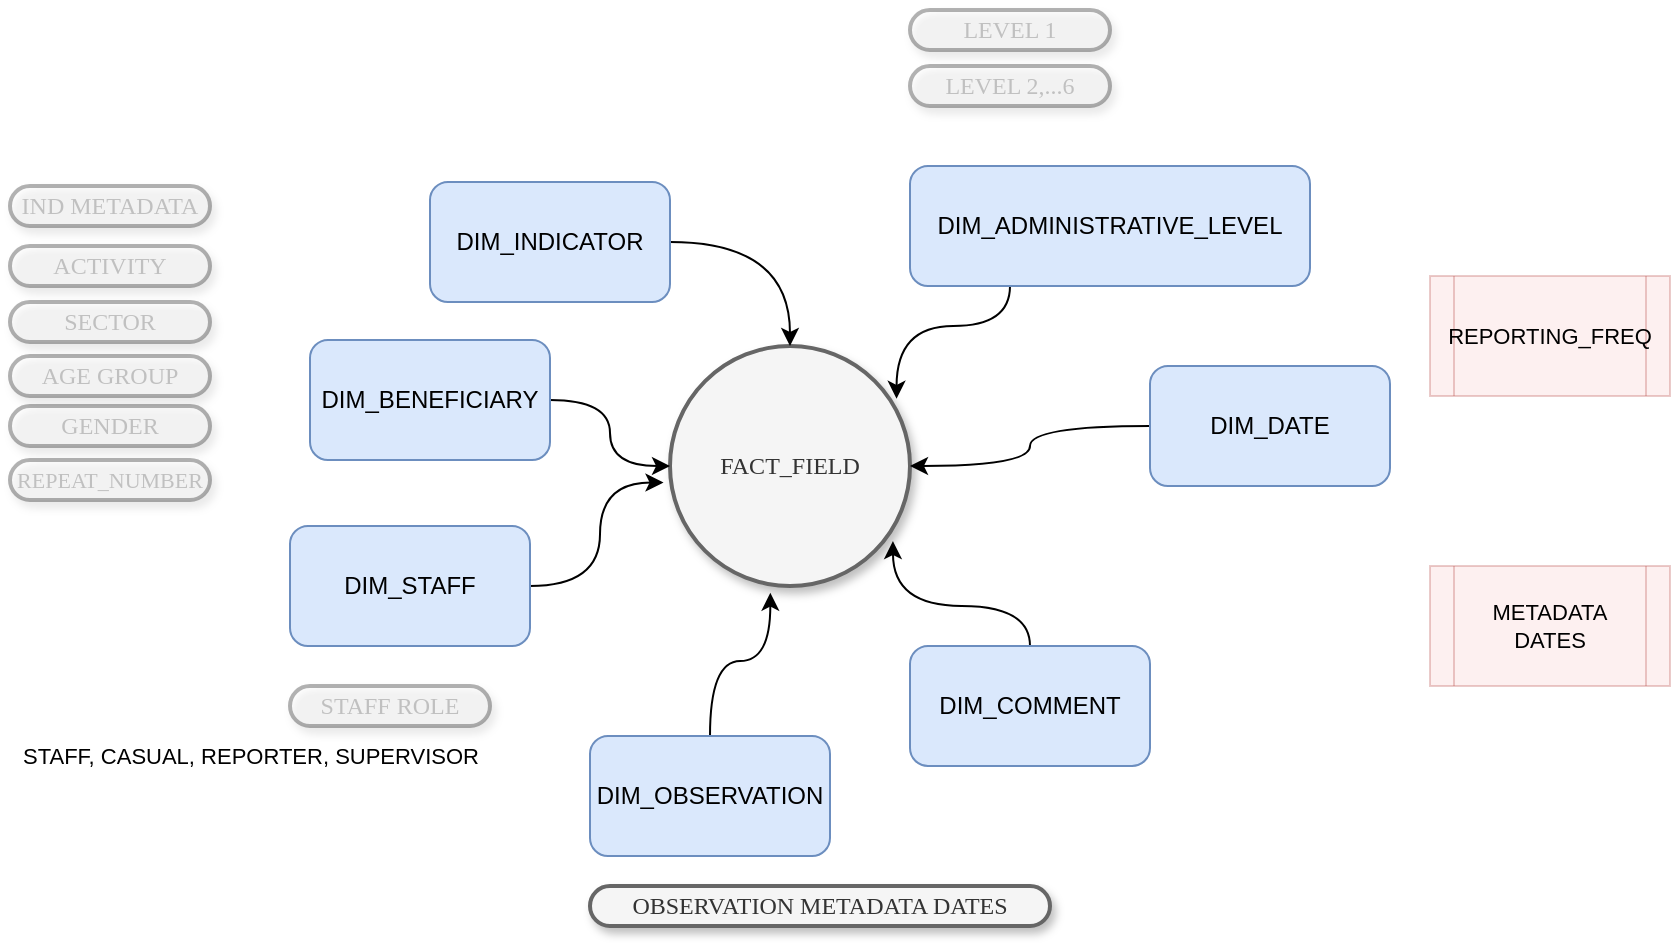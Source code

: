 <mxfile version="16.5.6" type="github">
  <diagram name="Page-1" id="ad52d381-51e7-2e0d-a935-2d0ddd2fd229">
    <mxGraphModel dx="1209" dy="671" grid="1" gridSize="10" guides="1" tooltips="1" connect="1" arrows="1" fold="1" page="1" pageScale="1" pageWidth="1100" pageHeight="850" background="none" math="0" shadow="0">
      <root>
        <mxCell id="0" />
        <mxCell id="1" parent="0" />
        <mxCell id="Bzy22qKtETdh9MJUDQEl-1" value="FACT_FIELD" style="ellipse;whiteSpace=wrap;html=1;rounded=1;shadow=1;comic=0;labelBackgroundColor=none;strokeWidth=2;fontFamily=Verdana;fontSize=12;align=center;fillColor=#f5f5f5;fontColor=#333333;strokeColor=#666666;" vertex="1" parent="1">
          <mxGeometry x="500" y="170" width="120" height="120" as="geometry" />
        </mxCell>
        <mxCell id="Bzy22qKtETdh9MJUDQEl-2" value="IND METADATA" style="whiteSpace=wrap;html=1;rounded=1;shadow=1;comic=0;labelBackgroundColor=none;strokeWidth=2;fontFamily=Verdana;fontSize=12;align=center;arcSize=50;opacity=30;textOpacity=20;" vertex="1" parent="1">
          <mxGeometry x="170" y="90" width="100" height="20" as="geometry" />
        </mxCell>
        <mxCell id="Bzy22qKtETdh9MJUDQEl-23" style="edgeStyle=orthogonalEdgeStyle;rounded=0;orthogonalLoop=1;jettySize=auto;html=1;exitX=1;exitY=0.5;exitDx=0;exitDy=0;fontSize=11;curved=1;" edge="1" parent="1" source="Bzy22qKtETdh9MJUDQEl-5" target="Bzy22qKtETdh9MJUDQEl-1">
          <mxGeometry relative="1" as="geometry" />
        </mxCell>
        <mxCell id="Bzy22qKtETdh9MJUDQEl-5" value="DIM_INDICATOR" style="rounded=1;whiteSpace=wrap;html=1;fillColor=#dae8fc;strokeColor=#6c8ebf;" vertex="1" parent="1">
          <mxGeometry x="380" y="88" width="120" height="60" as="geometry" />
        </mxCell>
        <mxCell id="Bzy22qKtETdh9MJUDQEl-24" style="edgeStyle=orthogonalEdgeStyle;curved=1;rounded=0;orthogonalLoop=1;jettySize=auto;html=1;exitX=0.25;exitY=1;exitDx=0;exitDy=0;entryX=0.944;entryY=0.22;entryDx=0;entryDy=0;entryPerimeter=0;fontSize=11;" edge="1" parent="1" source="Bzy22qKtETdh9MJUDQEl-6" target="Bzy22qKtETdh9MJUDQEl-1">
          <mxGeometry relative="1" as="geometry" />
        </mxCell>
        <mxCell id="Bzy22qKtETdh9MJUDQEl-6" value="DIM_ADMINISTRATIVE_LEVEL" style="rounded=1;whiteSpace=wrap;html=1;fillColor=#dae8fc;strokeColor=#6c8ebf;" vertex="1" parent="1">
          <mxGeometry x="620" y="80" width="200" height="60" as="geometry" />
        </mxCell>
        <mxCell id="Bzy22qKtETdh9MJUDQEl-7" value="ACTIVITY" style="whiteSpace=wrap;html=1;rounded=1;shadow=1;comic=0;labelBackgroundColor=none;strokeWidth=2;fontFamily=Verdana;fontSize=12;align=center;arcSize=50;opacity=30;textOpacity=20;" vertex="1" parent="1">
          <mxGeometry x="170" y="120" width="100" height="20" as="geometry" />
        </mxCell>
        <mxCell id="Bzy22qKtETdh9MJUDQEl-8" value="SECTOR" style="whiteSpace=wrap;html=1;rounded=1;shadow=1;comic=0;labelBackgroundColor=none;strokeWidth=2;fontFamily=Verdana;fontSize=12;align=center;arcSize=50;opacity=30;textOpacity=20;" vertex="1" parent="1">
          <mxGeometry x="170" y="148" width="100" height="20" as="geometry" />
        </mxCell>
        <mxCell id="Bzy22qKtETdh9MJUDQEl-9" value="AGE GROUP" style="whiteSpace=wrap;html=1;rounded=1;shadow=1;comic=0;labelBackgroundColor=none;strokeWidth=2;fontFamily=Verdana;fontSize=12;align=center;arcSize=50;opacity=30;textOpacity=20;" vertex="1" parent="1">
          <mxGeometry x="170" y="175" width="100" height="20" as="geometry" />
        </mxCell>
        <mxCell id="Bzy22qKtETdh9MJUDQEl-10" value="GENDER" style="whiteSpace=wrap;html=1;rounded=1;shadow=1;comic=0;labelBackgroundColor=none;strokeWidth=2;fontFamily=Verdana;fontSize=12;align=center;arcSize=50;opacity=30;textOpacity=20;" vertex="1" parent="1">
          <mxGeometry x="170" y="200" width="100" height="20" as="geometry" />
        </mxCell>
        <mxCell id="Bzy22qKtETdh9MJUDQEl-11" value="&lt;font style=&quot;font-size: 11px&quot;&gt;REPEAT_NUMBER&lt;/font&gt;" style="whiteSpace=wrap;html=1;rounded=1;shadow=1;comic=0;labelBackgroundColor=none;strokeWidth=2;fontFamily=Verdana;fontSize=12;align=center;arcSize=50;opacity=30;textOpacity=20;" vertex="1" parent="1">
          <mxGeometry x="170" y="227" width="100" height="20" as="geometry" />
        </mxCell>
        <mxCell id="Bzy22qKtETdh9MJUDQEl-25" style="edgeStyle=orthogonalEdgeStyle;curved=1;rounded=0;orthogonalLoop=1;jettySize=auto;html=1;exitX=1;exitY=0.5;exitDx=0;exitDy=0;entryX=-0.027;entryY=0.569;entryDx=0;entryDy=0;entryPerimeter=0;fontSize=11;" edge="1" parent="1" source="Bzy22qKtETdh9MJUDQEl-12" target="Bzy22qKtETdh9MJUDQEl-1">
          <mxGeometry relative="1" as="geometry" />
        </mxCell>
        <mxCell id="Bzy22qKtETdh9MJUDQEl-12" value="DIM_STAFF" style="rounded=1;whiteSpace=wrap;html=1;fillColor=#dae8fc;strokeColor=#6c8ebf;" vertex="1" parent="1">
          <mxGeometry x="310" y="260" width="120" height="60" as="geometry" />
        </mxCell>
        <mxCell id="Bzy22qKtETdh9MJUDQEl-26" style="edgeStyle=orthogonalEdgeStyle;curved=1;rounded=0;orthogonalLoop=1;jettySize=auto;html=1;exitX=0.5;exitY=0;exitDx=0;exitDy=0;entryX=0.418;entryY=1.028;entryDx=0;entryDy=0;entryPerimeter=0;fontSize=11;" edge="1" parent="1" source="Bzy22qKtETdh9MJUDQEl-13" target="Bzy22qKtETdh9MJUDQEl-1">
          <mxGeometry relative="1" as="geometry" />
        </mxCell>
        <mxCell id="Bzy22qKtETdh9MJUDQEl-13" value="DIM_OBSERVATION" style="rounded=1;whiteSpace=wrap;html=1;fillColor=#dae8fc;strokeColor=#6c8ebf;" vertex="1" parent="1">
          <mxGeometry x="460" y="365" width="120" height="60" as="geometry" />
        </mxCell>
        <mxCell id="Bzy22qKtETdh9MJUDQEl-27" style="edgeStyle=orthogonalEdgeStyle;curved=1;rounded=0;orthogonalLoop=1;jettySize=auto;html=1;exitX=0.5;exitY=0;exitDx=0;exitDy=0;entryX=0.929;entryY=0.813;entryDx=0;entryDy=0;entryPerimeter=0;fontSize=11;" edge="1" parent="1" source="Bzy22qKtETdh9MJUDQEl-14" target="Bzy22qKtETdh9MJUDQEl-1">
          <mxGeometry relative="1" as="geometry" />
        </mxCell>
        <mxCell id="Bzy22qKtETdh9MJUDQEl-14" value="DIM_COMMENT" style="rounded=1;whiteSpace=wrap;html=1;fillColor=#dae8fc;strokeColor=#6c8ebf;" vertex="1" parent="1">
          <mxGeometry x="620" y="320" width="120" height="60" as="geometry" />
        </mxCell>
        <mxCell id="Bzy22qKtETdh9MJUDQEl-29" style="edgeStyle=orthogonalEdgeStyle;curved=1;rounded=0;orthogonalLoop=1;jettySize=auto;html=1;exitX=0;exitY=0.5;exitDx=0;exitDy=0;fontSize=11;" edge="1" parent="1" source="Bzy22qKtETdh9MJUDQEl-15" target="Bzy22qKtETdh9MJUDQEl-1">
          <mxGeometry relative="1" as="geometry" />
        </mxCell>
        <mxCell id="Bzy22qKtETdh9MJUDQEl-15" value="DIM_DATE" style="rounded=1;whiteSpace=wrap;html=1;fillColor=#dae8fc;strokeColor=#6c8ebf;" vertex="1" parent="1">
          <mxGeometry x="740" y="180" width="120" height="60" as="geometry" />
        </mxCell>
        <mxCell id="Bzy22qKtETdh9MJUDQEl-16" value="REPORTING_FREQ" style="shape=process;whiteSpace=wrap;html=1;backgroundOutline=1;fontSize=11;opacity=30;fillColor=#f8cecc;strokeColor=#b85450;" vertex="1" parent="1">
          <mxGeometry x="880" y="135" width="120" height="60" as="geometry" />
        </mxCell>
        <mxCell id="Bzy22qKtETdh9MJUDQEl-18" value="METADATA DATES" style="shape=process;whiteSpace=wrap;html=1;backgroundOutline=1;fontSize=11;opacity=30;fillColor=#f8cecc;strokeColor=#b85450;" vertex="1" parent="1">
          <mxGeometry x="880" y="280" width="120" height="60" as="geometry" />
        </mxCell>
        <mxCell id="Bzy22qKtETdh9MJUDQEl-19" value="LEVEL 1" style="whiteSpace=wrap;html=1;rounded=1;shadow=1;comic=0;labelBackgroundColor=none;strokeWidth=2;fontFamily=Verdana;fontSize=12;align=center;arcSize=50;opacity=30;textOpacity=20;" vertex="1" parent="1">
          <mxGeometry x="620" y="2" width="100" height="20" as="geometry" />
        </mxCell>
        <mxCell id="Bzy22qKtETdh9MJUDQEl-20" value="LEVEL 2,...6" style="whiteSpace=wrap;html=1;rounded=1;shadow=1;comic=0;labelBackgroundColor=none;strokeWidth=2;fontFamily=Verdana;fontSize=12;align=center;arcSize=50;opacity=30;textOpacity=20;" vertex="1" parent="1">
          <mxGeometry x="620" y="30" width="100" height="20" as="geometry" />
        </mxCell>
        <mxCell id="Bzy22qKtETdh9MJUDQEl-28" value="OBSERVATION METADATA DATES" style="whiteSpace=wrap;html=1;rounded=1;shadow=1;comic=0;labelBackgroundColor=none;strokeWidth=2;fontFamily=Verdana;fontSize=12;align=center;arcSize=50;fillColor=#f5f5f5;fontColor=#333333;strokeColor=#666666;" vertex="1" parent="1">
          <mxGeometry x="460" y="440" width="230" height="20" as="geometry" />
        </mxCell>
        <mxCell id="Bzy22qKtETdh9MJUDQEl-35" style="edgeStyle=orthogonalEdgeStyle;curved=1;rounded=0;orthogonalLoop=1;jettySize=auto;html=1;exitX=1;exitY=0.5;exitDx=0;exitDy=0;fontSize=11;" edge="1" parent="1" source="Bzy22qKtETdh9MJUDQEl-31" target="Bzy22qKtETdh9MJUDQEl-1">
          <mxGeometry relative="1" as="geometry" />
        </mxCell>
        <mxCell id="Bzy22qKtETdh9MJUDQEl-31" value="DIM_BENEFICIARY" style="rounded=1;whiteSpace=wrap;html=1;fillColor=#dae8fc;strokeColor=#6c8ebf;" vertex="1" parent="1">
          <mxGeometry x="320" y="167" width="120" height="60" as="geometry" />
        </mxCell>
        <mxCell id="Bzy22qKtETdh9MJUDQEl-32" value="STAFF ROLE" style="whiteSpace=wrap;html=1;rounded=1;shadow=1;comic=0;labelBackgroundColor=none;strokeWidth=2;fontFamily=Verdana;fontSize=12;align=center;arcSize=50;opacity=30;textOpacity=20;" vertex="1" parent="1">
          <mxGeometry x="310" y="340" width="100" height="20" as="geometry" />
        </mxCell>
        <mxCell id="Bzy22qKtETdh9MJUDQEl-33" value="STAFF, CASUAL, REPORTER, SUPERVISOR" style="text;html=1;align=center;verticalAlign=middle;resizable=0;points=[];autosize=1;strokeColor=none;fillColor=none;fontSize=11;" vertex="1" parent="1">
          <mxGeometry x="170" y="365" width="240" height="20" as="geometry" />
        </mxCell>
      </root>
    </mxGraphModel>
  </diagram>
</mxfile>
